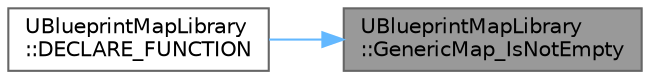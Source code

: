 digraph "UBlueprintMapLibrary::GenericMap_IsNotEmpty"
{
 // INTERACTIVE_SVG=YES
 // LATEX_PDF_SIZE
  bgcolor="transparent";
  edge [fontname=Helvetica,fontsize=10,labelfontname=Helvetica,labelfontsize=10];
  node [fontname=Helvetica,fontsize=10,shape=box,height=0.2,width=0.4];
  rankdir="RL";
  Node1 [id="Node000001",label="UBlueprintMapLibrary\l::GenericMap_IsNotEmpty",height=0.2,width=0.4,color="gray40", fillcolor="grey60", style="filled", fontcolor="black",tooltip=" "];
  Node1 -> Node2 [id="edge1_Node000001_Node000002",dir="back",color="steelblue1",style="solid",tooltip=" "];
  Node2 [id="Node000002",label="UBlueprintMapLibrary\l::DECLARE_FUNCTION",height=0.2,width=0.4,color="grey40", fillcolor="white", style="filled",URL="$d3/dbf/classUBlueprintMapLibrary.html#aee52e705eff1a273f25e8071a1f331b4",tooltip=" "];
}
